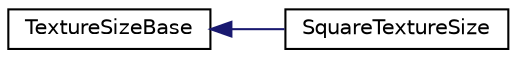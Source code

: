 digraph "Graphical Class Hierarchy"
{
  edge [fontname="Helvetica",fontsize="10",labelfontname="Helvetica",labelfontsize="10"];
  node [fontname="Helvetica",fontsize="10",shape=record];
  rankdir="LR";
  Node1 [label="TextureSizeBase",height=0.2,width=0.4,color="black", fillcolor="white", style="filled",URL="$class_texture_size_base.html"];
  Node1 -> Node2 [dir="back",color="midnightblue",fontsize="10",style="solid",fontname="Helvetica"];
  Node2 [label="SquareTextureSize",height=0.2,width=0.4,color="black", fillcolor="white", style="filled",URL="$class_square_texture_size.html",tooltip="尺寸必为2的n次方 "];
}

